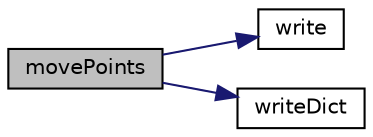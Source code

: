 digraph "movePoints"
{
  bgcolor="transparent";
  edge [fontname="Helvetica",fontsize="10",labelfontname="Helvetica",labelfontsize="10"];
  node [fontname="Helvetica",fontsize="10",shape=record];
  rankdir="LR";
  Node440 [label="movePoints",height=0.2,width=0.4,color="black", fillcolor="grey75", style="filled", fontcolor="black"];
  Node440 -> Node441 [color="midnightblue",fontsize="10",style="solid",fontname="Helvetica"];
  Node441 [label="write",height=0.2,width=0.4,color="black",URL="$a28673.html#a293fdfec8bdfbd5c3913ab4c9f3454ff",tooltip="Write. "];
  Node440 -> Node442 [color="midnightblue",fontsize="10",style="solid",fontname="Helvetica"];
  Node442 [label="writeDict",height=0.2,width=0.4,color="black",URL="$a28673.html#a3031259c27c17f47b5d9bffe0e694e7c",tooltip="Write dictionary. "];
}
